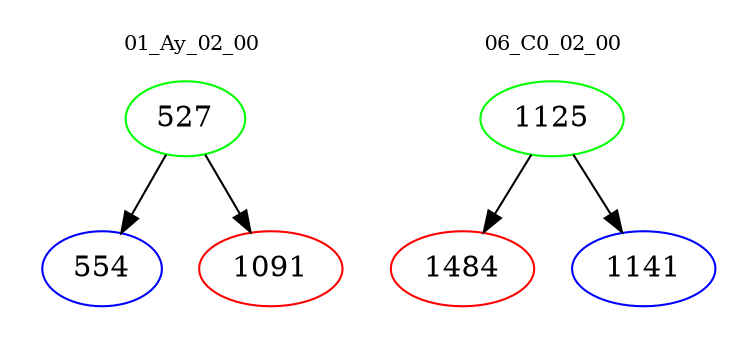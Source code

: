 digraph{
subgraph cluster_0 {
color = white
label = "01_Ay_02_00";
fontsize=10;
T0_527 [label="527", color="green"]
T0_527 -> T0_554 [color="black"]
T0_554 [label="554", color="blue"]
T0_527 -> T0_1091 [color="black"]
T0_1091 [label="1091", color="red"]
}
subgraph cluster_1 {
color = white
label = "06_C0_02_00";
fontsize=10;
T1_1125 [label="1125", color="green"]
T1_1125 -> T1_1484 [color="black"]
T1_1484 [label="1484", color="red"]
T1_1125 -> T1_1141 [color="black"]
T1_1141 [label="1141", color="blue"]
}
}
